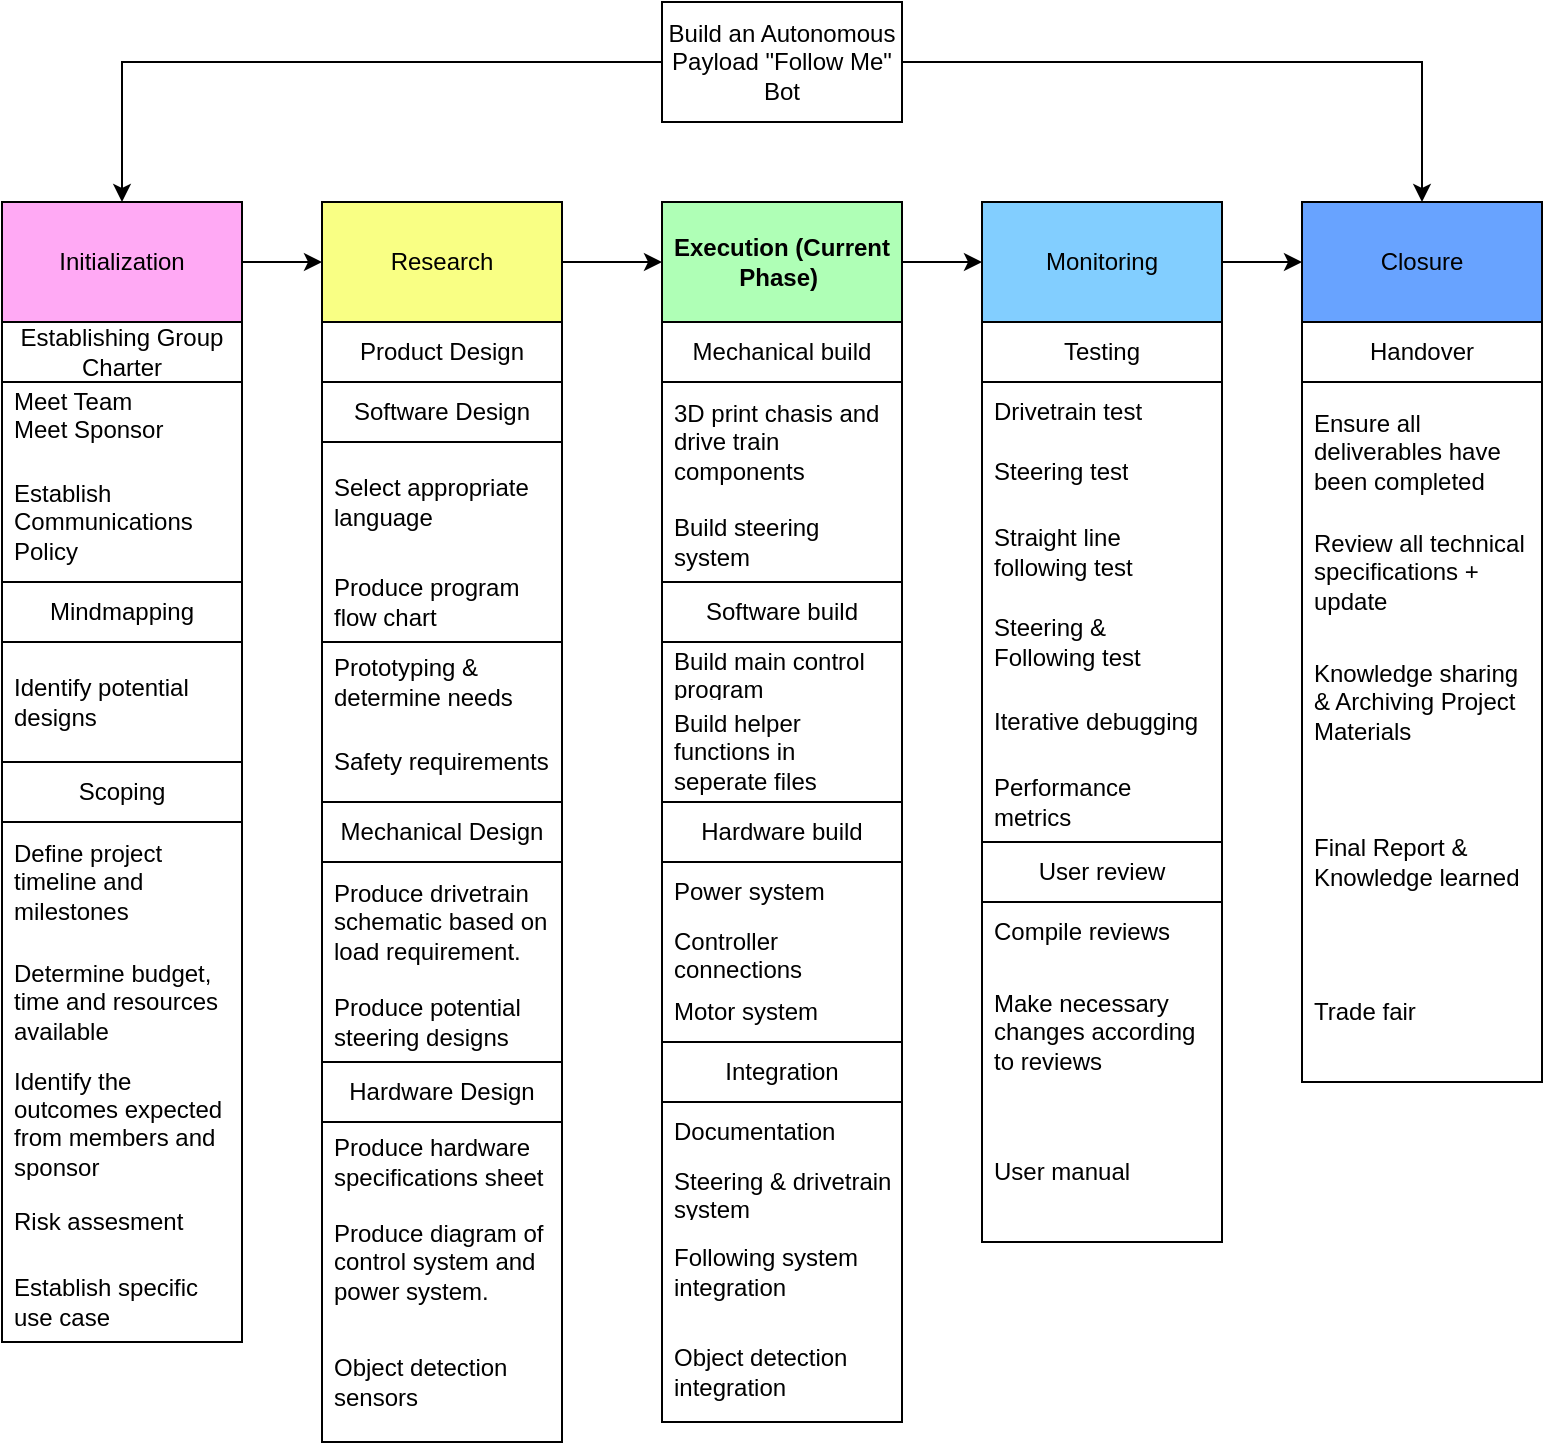 <mxfile version="27.1.1">
  <diagram name="Page-1" id="sMqCAqLALSPTstq_CGC4">
    <mxGraphModel dx="2643" dy="884" grid="1" gridSize="10" guides="1" tooltips="1" connect="1" arrows="1" fold="1" page="1" pageScale="1" pageWidth="850" pageHeight="1100" math="0" shadow="0">
      <root>
        <mxCell id="0" />
        <mxCell id="1" parent="0" />
        <mxCell id="hAxj5La1zIxjFtSovUvo-46" style="edgeStyle=orthogonalEdgeStyle;rounded=0;orthogonalLoop=1;jettySize=auto;html=1;entryX=0.5;entryY=0;entryDx=0;entryDy=0;" parent="1" source="hAxj5La1zIxjFtSovUvo-2" target="hAxj5La1zIxjFtSovUvo-3" edge="1">
          <mxGeometry relative="1" as="geometry" />
        </mxCell>
        <mxCell id="hAxj5La1zIxjFtSovUvo-47" style="edgeStyle=orthogonalEdgeStyle;rounded=0;orthogonalLoop=1;jettySize=auto;html=1;" parent="1" source="hAxj5La1zIxjFtSovUvo-2" target="hAxj5La1zIxjFtSovUvo-10" edge="1">
          <mxGeometry relative="1" as="geometry" />
        </mxCell>
        <mxCell id="hAxj5La1zIxjFtSovUvo-2" value="Build an Autonomous Payload &quot;Follow Me&quot; Bot" style="rounded=0;whiteSpace=wrap;html=1;" parent="1" vertex="1">
          <mxGeometry x="-480" y="30" width="120" height="60" as="geometry" />
        </mxCell>
        <mxCell id="hAxj5La1zIxjFtSovUvo-5" value="" style="edgeStyle=orthogonalEdgeStyle;rounded=0;orthogonalLoop=1;jettySize=auto;html=1;" parent="1" source="hAxj5La1zIxjFtSovUvo-3" target="hAxj5La1zIxjFtSovUvo-4" edge="1">
          <mxGeometry relative="1" as="geometry" />
        </mxCell>
        <mxCell id="hAxj5La1zIxjFtSovUvo-3" value="Initialization" style="rounded=0;whiteSpace=wrap;html=1;fillColor=#FFA9F4;" parent="1" vertex="1">
          <mxGeometry x="-810" y="130" width="120" height="60" as="geometry" />
        </mxCell>
        <mxCell id="hAxj5La1zIxjFtSovUvo-7" value="" style="edgeStyle=orthogonalEdgeStyle;rounded=0;orthogonalLoop=1;jettySize=auto;html=1;" parent="1" source="hAxj5La1zIxjFtSovUvo-4" target="hAxj5La1zIxjFtSovUvo-6" edge="1">
          <mxGeometry relative="1" as="geometry" />
        </mxCell>
        <mxCell id="hAxj5La1zIxjFtSovUvo-4" value="Research" style="rounded=0;whiteSpace=wrap;html=1;fillColor=#F9FF84;" parent="1" vertex="1">
          <mxGeometry x="-650" y="130" width="120" height="60" as="geometry" />
        </mxCell>
        <mxCell id="hAxj5La1zIxjFtSovUvo-9" value="" style="edgeStyle=orthogonalEdgeStyle;rounded=0;orthogonalLoop=1;jettySize=auto;html=1;" parent="1" source="hAxj5La1zIxjFtSovUvo-6" target="hAxj5La1zIxjFtSovUvo-8" edge="1">
          <mxGeometry relative="1" as="geometry" />
        </mxCell>
        <mxCell id="hAxj5La1zIxjFtSovUvo-6" value="&lt;b&gt;Execution (Current Phase)&amp;nbsp;&lt;/b&gt;" style="rounded=0;whiteSpace=wrap;html=1;fillColor=#AFFFB6;" parent="1" vertex="1">
          <mxGeometry x="-480" y="130" width="120" height="60" as="geometry" />
        </mxCell>
        <mxCell id="hAxj5La1zIxjFtSovUvo-11" value="" style="edgeStyle=orthogonalEdgeStyle;rounded=0;orthogonalLoop=1;jettySize=auto;html=1;" parent="1" source="hAxj5La1zIxjFtSovUvo-8" target="hAxj5La1zIxjFtSovUvo-10" edge="1">
          <mxGeometry relative="1" as="geometry" />
        </mxCell>
        <mxCell id="hAxj5La1zIxjFtSovUvo-8" value="Monitoring" style="rounded=0;whiteSpace=wrap;html=1;fillColor=#82CEFF;" parent="1" vertex="1">
          <mxGeometry x="-320" y="130" width="120" height="60" as="geometry" />
        </mxCell>
        <mxCell id="hAxj5La1zIxjFtSovUvo-10" value="Closure" style="rounded=0;whiteSpace=wrap;html=1;fillColor=#68A3FF;strokeColor=#000000;" parent="1" vertex="1">
          <mxGeometry x="-160" y="130" width="120" height="60" as="geometry" />
        </mxCell>
        <mxCell id="hAxj5La1zIxjFtSovUvo-16" value="Establishing Group Charter" style="swimlane;fontStyle=0;childLayout=stackLayout;horizontal=1;startSize=30;horizontalStack=0;resizeParent=1;resizeParentMax=0;resizeLast=0;collapsible=1;marginBottom=0;whiteSpace=wrap;html=1;" parent="1" vertex="1">
          <mxGeometry x="-810" y="190" width="120" height="130" as="geometry">
            <mxRectangle x="-790" y="310" width="60" height="30" as="alternateBounds" />
          </mxGeometry>
        </mxCell>
        <mxCell id="hAxj5La1zIxjFtSovUvo-17" value="Meet Team&lt;div&gt;Meet Sponsor&amp;nbsp;&lt;/div&gt;&lt;div&gt;&lt;br&gt;&lt;/div&gt;" style="text;strokeColor=none;fillColor=none;align=left;verticalAlign=middle;spacingLeft=4;spacingRight=4;overflow=hidden;points=[[0,0.5],[1,0.5]];portConstraint=eastwest;rotatable=0;whiteSpace=wrap;html=1;" parent="hAxj5La1zIxjFtSovUvo-16" vertex="1">
          <mxGeometry y="30" width="120" height="40" as="geometry" />
        </mxCell>
        <mxCell id="hAxj5La1zIxjFtSovUvo-49" value="&lt;div&gt;Establish Communications Policy&lt;/div&gt;" style="text;strokeColor=none;fillColor=none;align=left;verticalAlign=middle;spacingLeft=4;spacingRight=4;overflow=hidden;points=[[0,0.5],[1,0.5]];portConstraint=eastwest;rotatable=0;whiteSpace=wrap;html=1;" parent="hAxj5La1zIxjFtSovUvo-16" vertex="1">
          <mxGeometry y="70" width="120" height="60" as="geometry" />
        </mxCell>
        <mxCell id="hAxj5La1zIxjFtSovUvo-22" value="Product Design" style="swimlane;fontStyle=0;childLayout=stackLayout;horizontal=1;startSize=30;horizontalStack=0;resizeParent=1;resizeParentMax=0;resizeLast=0;collapsible=1;marginBottom=0;whiteSpace=wrap;html=1;" parent="1" vertex="1">
          <mxGeometry x="-650" y="190" width="120" height="560" as="geometry">
            <mxRectangle x="-590" y="310" width="120" height="30" as="alternateBounds" />
          </mxGeometry>
        </mxCell>
        <mxCell id="hAxj5La1zIxjFtSovUvo-71" value="Software Design" style="swimlane;fontStyle=0;childLayout=stackLayout;horizontal=1;startSize=30;horizontalStack=0;resizeParent=1;resizeParentMax=0;resizeLast=0;collapsible=1;marginBottom=0;whiteSpace=wrap;html=1;" parent="hAxj5La1zIxjFtSovUvo-22" vertex="1">
          <mxGeometry y="30" width="120" height="130" as="geometry">
            <mxRectangle x="-790" y="310" width="60" height="30" as="alternateBounds" />
          </mxGeometry>
        </mxCell>
        <mxCell id="hAxj5La1zIxjFtSovUvo-73" value="Select appropriate language&amp;nbsp;" style="text;strokeColor=none;fillColor=none;align=left;verticalAlign=middle;spacingLeft=4;spacingRight=4;overflow=hidden;points=[[0,0.5],[1,0.5]];portConstraint=eastwest;rotatable=0;whiteSpace=wrap;html=1;" parent="hAxj5La1zIxjFtSovUvo-71" vertex="1">
          <mxGeometry y="30" width="120" height="60" as="geometry" />
        </mxCell>
        <mxCell id="hAxj5La1zIxjFtSovUvo-72" value="Produce program flow chart" style="text;strokeColor=none;fillColor=none;align=left;verticalAlign=middle;spacingLeft=4;spacingRight=4;overflow=hidden;points=[[0,0.5],[1,0.5]];portConstraint=eastwest;rotatable=0;whiteSpace=wrap;html=1;" parent="hAxj5La1zIxjFtSovUvo-71" vertex="1">
          <mxGeometry y="90" width="120" height="40" as="geometry" />
        </mxCell>
        <mxCell id="4RKLR0kid2qJZf8hat2o-6" value="Prototyping &amp;amp; determine needs" style="text;strokeColor=none;fillColor=none;align=left;verticalAlign=middle;spacingLeft=4;spacingRight=4;overflow=hidden;points=[[0,0.5],[1,0.5]];portConstraint=eastwest;rotatable=0;whiteSpace=wrap;html=1;" parent="hAxj5La1zIxjFtSovUvo-22" vertex="1">
          <mxGeometry y="160" width="120" height="40" as="geometry" />
        </mxCell>
        <mxCell id="E_OrtaTvKkCYNUyAw0r2-15" value="Safety requirements" style="text;strokeColor=none;fillColor=none;align=left;verticalAlign=middle;spacingLeft=4;spacingRight=4;overflow=hidden;points=[[0,0.5],[1,0.5]];portConstraint=eastwest;rotatable=0;whiteSpace=wrap;html=1;" parent="hAxj5La1zIxjFtSovUvo-22" vertex="1">
          <mxGeometry y="200" width="120" height="40" as="geometry" />
        </mxCell>
        <mxCell id="hAxj5La1zIxjFtSovUvo-61" value="Mechanical Design" style="swimlane;fontStyle=0;childLayout=stackLayout;horizontal=1;startSize=30;horizontalStack=0;resizeParent=1;resizeParentMax=0;resizeLast=0;collapsible=1;marginBottom=0;whiteSpace=wrap;html=1;" parent="hAxj5La1zIxjFtSovUvo-22" vertex="1">
          <mxGeometry y="240" width="120" height="130" as="geometry">
            <mxRectangle x="-790" y="310" width="60" height="30" as="alternateBounds" />
          </mxGeometry>
        </mxCell>
        <mxCell id="hAxj5La1zIxjFtSovUvo-62" value="Produce drivetrain schematic based on load requirement." style="text;strokeColor=none;fillColor=none;align=left;verticalAlign=middle;spacingLeft=4;spacingRight=4;overflow=hidden;points=[[0,0.5],[1,0.5]];portConstraint=eastwest;rotatable=0;whiteSpace=wrap;html=1;" parent="hAxj5La1zIxjFtSovUvo-61" vertex="1">
          <mxGeometry y="30" width="120" height="60" as="geometry" />
        </mxCell>
        <mxCell id="hAxj5La1zIxjFtSovUvo-63" value="Produce potential steering designs&amp;nbsp;" style="text;strokeColor=none;fillColor=none;align=left;verticalAlign=middle;spacingLeft=4;spacingRight=4;overflow=hidden;points=[[0,0.5],[1,0.5]];portConstraint=eastwest;rotatable=0;whiteSpace=wrap;html=1;" parent="hAxj5La1zIxjFtSovUvo-61" vertex="1">
          <mxGeometry y="90" width="120" height="40" as="geometry" />
        </mxCell>
        <mxCell id="hAxj5La1zIxjFtSovUvo-68" value="Hardware Design" style="swimlane;fontStyle=0;childLayout=stackLayout;horizontal=1;startSize=30;horizontalStack=0;resizeParent=1;resizeParentMax=0;resizeLast=0;collapsible=1;marginBottom=0;whiteSpace=wrap;html=1;" parent="hAxj5La1zIxjFtSovUvo-22" vertex="1">
          <mxGeometry y="370" width="120" height="190" as="geometry">
            <mxRectangle x="-790" y="310" width="60" height="30" as="alternateBounds" />
          </mxGeometry>
        </mxCell>
        <mxCell id="hAxj5La1zIxjFtSovUvo-69" value="Produce hardware specifications sheet" style="text;strokeColor=none;fillColor=none;align=left;verticalAlign=middle;spacingLeft=4;spacingRight=4;overflow=hidden;points=[[0,0.5],[1,0.5]];portConstraint=eastwest;rotatable=0;whiteSpace=wrap;html=1;" parent="hAxj5La1zIxjFtSovUvo-68" vertex="1">
          <mxGeometry y="30" width="120" height="40" as="geometry" />
        </mxCell>
        <mxCell id="hAxj5La1zIxjFtSovUvo-70" value="Produce diagram of control system and power system.&amp;nbsp;" style="text;strokeColor=none;fillColor=none;align=left;verticalAlign=middle;spacingLeft=4;spacingRight=4;overflow=hidden;points=[[0,0.5],[1,0.5]];portConstraint=eastwest;rotatable=0;whiteSpace=wrap;html=1;" parent="hAxj5La1zIxjFtSovUvo-68" vertex="1">
          <mxGeometry y="70" width="120" height="60" as="geometry" />
        </mxCell>
        <mxCell id="E_OrtaTvKkCYNUyAw0r2-2" value="Object detection sensors" style="text;strokeColor=none;fillColor=none;align=left;verticalAlign=middle;spacingLeft=4;spacingRight=4;overflow=hidden;points=[[0,0.5],[1,0.5]];portConstraint=eastwest;rotatable=0;whiteSpace=wrap;html=1;" parent="hAxj5La1zIxjFtSovUvo-68" vertex="1">
          <mxGeometry y="130" width="120" height="60" as="geometry" />
        </mxCell>
        <mxCell id="hAxj5La1zIxjFtSovUvo-26" value="Hardware build" style="swimlane;fontStyle=0;childLayout=stackLayout;horizontal=1;startSize=30;horizontalStack=0;resizeParent=1;resizeParentMax=0;resizeLast=0;collapsible=1;marginBottom=0;whiteSpace=wrap;html=1;" parent="1" vertex="1">
          <mxGeometry x="-480" y="430" width="120" height="120" as="geometry">
            <mxRectangle x="-390" y="550" width="120" height="30" as="alternateBounds" />
          </mxGeometry>
        </mxCell>
        <mxCell id="hAxj5La1zIxjFtSovUvo-27" value="Power system" style="text;strokeColor=none;fillColor=none;align=left;verticalAlign=middle;spacingLeft=4;spacingRight=4;overflow=hidden;points=[[0,0.5],[1,0.5]];portConstraint=eastwest;rotatable=0;whiteSpace=wrap;html=1;" parent="hAxj5La1zIxjFtSovUvo-26" vertex="1">
          <mxGeometry y="30" width="120" height="30" as="geometry" />
        </mxCell>
        <mxCell id="hAxj5La1zIxjFtSovUvo-28" value="Controller connections" style="text;strokeColor=none;fillColor=none;align=left;verticalAlign=middle;spacingLeft=4;spacingRight=4;overflow=hidden;points=[[0,0.5],[1,0.5]];portConstraint=eastwest;rotatable=0;whiteSpace=wrap;html=1;" parent="hAxj5La1zIxjFtSovUvo-26" vertex="1">
          <mxGeometry y="60" width="120" height="30" as="geometry" />
        </mxCell>
        <mxCell id="hAxj5La1zIxjFtSovUvo-29" value="Motor system" style="text;strokeColor=none;fillColor=none;align=left;verticalAlign=middle;spacingLeft=4;spacingRight=4;overflow=hidden;points=[[0,0.5],[1,0.5]];portConstraint=eastwest;rotatable=0;whiteSpace=wrap;html=1;" parent="hAxj5La1zIxjFtSovUvo-26" vertex="1">
          <mxGeometry y="90" width="120" height="30" as="geometry" />
        </mxCell>
        <mxCell id="hAxj5La1zIxjFtSovUvo-38" value="Testing" style="swimlane;fontStyle=0;childLayout=stackLayout;horizontal=1;startSize=30;horizontalStack=0;resizeParent=1;resizeParentMax=0;resizeLast=0;collapsible=1;marginBottom=0;whiteSpace=wrap;html=1;" parent="1" vertex="1">
          <mxGeometry x="-320" y="190" width="120" height="460" as="geometry">
            <mxRectangle x="-190" y="310" width="80" height="30" as="alternateBounds" />
          </mxGeometry>
        </mxCell>
        <mxCell id="hAxj5La1zIxjFtSovUvo-39" value="Drivetrain test" style="text;strokeColor=none;fillColor=none;align=left;verticalAlign=middle;spacingLeft=4;spacingRight=4;overflow=hidden;points=[[0,0.5],[1,0.5]];portConstraint=eastwest;rotatable=0;whiteSpace=wrap;html=1;" parent="hAxj5La1zIxjFtSovUvo-38" vertex="1">
          <mxGeometry y="30" width="120" height="30" as="geometry" />
        </mxCell>
        <mxCell id="hAxj5La1zIxjFtSovUvo-40" value="Steering test" style="text;strokeColor=none;fillColor=none;align=left;verticalAlign=middle;spacingLeft=4;spacingRight=4;overflow=hidden;points=[[0,0.5],[1,0.5]];portConstraint=eastwest;rotatable=0;whiteSpace=wrap;html=1;" parent="hAxj5La1zIxjFtSovUvo-38" vertex="1">
          <mxGeometry y="60" width="120" height="30" as="geometry" />
        </mxCell>
        <mxCell id="hAxj5La1zIxjFtSovUvo-41" value="Straight line following test" style="text;strokeColor=none;fillColor=none;align=left;verticalAlign=middle;spacingLeft=4;spacingRight=4;overflow=hidden;points=[[0,0.5],[1,0.5]];portConstraint=eastwest;rotatable=0;whiteSpace=wrap;html=1;" parent="hAxj5La1zIxjFtSovUvo-38" vertex="1">
          <mxGeometry y="90" width="120" height="50" as="geometry" />
        </mxCell>
        <mxCell id="4RKLR0kid2qJZf8hat2o-1" value="Steering &amp;amp; Following test" style="text;strokeColor=none;fillColor=none;align=left;verticalAlign=middle;spacingLeft=4;spacingRight=4;overflow=hidden;points=[[0,0.5],[1,0.5]];portConstraint=eastwest;rotatable=0;whiteSpace=wrap;html=1;" parent="hAxj5La1zIxjFtSovUvo-38" vertex="1">
          <mxGeometry y="140" width="120" height="40" as="geometry" />
        </mxCell>
        <mxCell id="E_OrtaTvKkCYNUyAw0r2-17" value="Iterative debugging" style="text;strokeColor=none;fillColor=none;align=left;verticalAlign=middle;spacingLeft=4;spacingRight=4;overflow=hidden;points=[[0,0.5],[1,0.5]];portConstraint=eastwest;rotatable=0;whiteSpace=wrap;html=1;" parent="hAxj5La1zIxjFtSovUvo-38" vertex="1">
          <mxGeometry y="180" width="120" height="40" as="geometry" />
        </mxCell>
        <mxCell id="E_OrtaTvKkCYNUyAw0r2-18" value="Performance metrics" style="text;strokeColor=none;fillColor=none;align=left;verticalAlign=middle;spacingLeft=4;spacingRight=4;overflow=hidden;points=[[0,0.5],[1,0.5]];portConstraint=eastwest;rotatable=0;whiteSpace=wrap;html=1;" parent="hAxj5La1zIxjFtSovUvo-38" vertex="1">
          <mxGeometry y="220" width="120" height="40" as="geometry" />
        </mxCell>
        <mxCell id="E_OrtaTvKkCYNUyAw0r2-3" value="User review" style="swimlane;fontStyle=0;childLayout=stackLayout;horizontal=1;startSize=30;horizontalStack=0;resizeParent=1;resizeParentMax=0;resizeLast=0;collapsible=1;marginBottom=0;whiteSpace=wrap;html=1;" parent="hAxj5La1zIxjFtSovUvo-38" vertex="1">
          <mxGeometry y="260" width="120" height="200" as="geometry">
            <mxRectangle x="-190" y="310" width="80" height="30" as="alternateBounds" />
          </mxGeometry>
        </mxCell>
        <mxCell id="E_OrtaTvKkCYNUyAw0r2-4" value="Compile reviews&amp;nbsp;" style="text;strokeColor=none;fillColor=none;align=left;verticalAlign=middle;spacingLeft=4;spacingRight=4;overflow=hidden;points=[[0,0.5],[1,0.5]];portConstraint=eastwest;rotatable=0;whiteSpace=wrap;html=1;" parent="E_OrtaTvKkCYNUyAw0r2-3" vertex="1">
          <mxGeometry y="30" width="120" height="30" as="geometry" />
        </mxCell>
        <mxCell id="E_OrtaTvKkCYNUyAw0r2-5" value="Make necessary changes according to reviews" style="text;strokeColor=none;fillColor=none;align=left;verticalAlign=middle;spacingLeft=4;spacingRight=4;overflow=hidden;points=[[0,0.5],[1,0.5]];portConstraint=eastwest;rotatable=0;whiteSpace=wrap;html=1;" parent="E_OrtaTvKkCYNUyAw0r2-3" vertex="1">
          <mxGeometry y="60" width="120" height="70" as="geometry" />
        </mxCell>
        <mxCell id="E_OrtaTvKkCYNUyAw0r2-19" value="User manual&amp;nbsp;" style="text;strokeColor=none;fillColor=none;align=left;verticalAlign=middle;spacingLeft=4;spacingRight=4;overflow=hidden;points=[[0,0.5],[1,0.5]];portConstraint=eastwest;rotatable=0;whiteSpace=wrap;html=1;" parent="E_OrtaTvKkCYNUyAw0r2-3" vertex="1">
          <mxGeometry y="130" width="120" height="70" as="geometry" />
        </mxCell>
        <mxCell id="hAxj5La1zIxjFtSovUvo-42" value="Handover" style="swimlane;fontStyle=0;childLayout=stackLayout;horizontal=1;startSize=30;horizontalStack=0;resizeParent=1;resizeParentMax=0;resizeLast=0;collapsible=1;marginBottom=0;whiteSpace=wrap;html=1;" parent="1" vertex="1">
          <mxGeometry x="-160" y="190" width="120" height="380" as="geometry" />
        </mxCell>
        <mxCell id="hAxj5La1zIxjFtSovUvo-43" value="Ensure all deliverables have been completed" style="text;strokeColor=none;fillColor=none;align=left;verticalAlign=middle;spacingLeft=4;spacingRight=4;overflow=hidden;points=[[0,0.5],[1,0.5]];portConstraint=eastwest;rotatable=0;whiteSpace=wrap;html=1;" parent="hAxj5La1zIxjFtSovUvo-42" vertex="1">
          <mxGeometry y="30" width="120" height="70" as="geometry" />
        </mxCell>
        <mxCell id="hAxj5La1zIxjFtSovUvo-44" value="Review all technical specifications + update" style="text;strokeColor=none;fillColor=none;align=left;verticalAlign=middle;spacingLeft=4;spacingRight=4;overflow=hidden;points=[[0,0.5],[1,0.5]];portConstraint=eastwest;rotatable=0;whiteSpace=wrap;html=1;" parent="hAxj5La1zIxjFtSovUvo-42" vertex="1">
          <mxGeometry y="100" width="120" height="50" as="geometry" />
        </mxCell>
        <mxCell id="hAxj5La1zIxjFtSovUvo-45" value="Knowledge sharing &amp;amp; Archiving Project Materials" style="text;strokeColor=none;fillColor=none;align=left;verticalAlign=middle;spacingLeft=4;spacingRight=4;overflow=hidden;points=[[0,0.5],[1,0.5]];portConstraint=eastwest;rotatable=0;whiteSpace=wrap;html=1;" parent="hAxj5La1zIxjFtSovUvo-42" vertex="1">
          <mxGeometry y="150" width="120" height="80" as="geometry" />
        </mxCell>
        <mxCell id="qlhRVEAcs_n7xBa4r5u3-1" value="Final Report &amp;amp; Knowledge learned" style="text;strokeColor=none;fillColor=none;align=left;verticalAlign=middle;spacingLeft=4;spacingRight=4;overflow=hidden;points=[[0,0.5],[1,0.5]];portConstraint=eastwest;rotatable=0;whiteSpace=wrap;html=1;" vertex="1" parent="hAxj5La1zIxjFtSovUvo-42">
          <mxGeometry y="230" width="120" height="80" as="geometry" />
        </mxCell>
        <mxCell id="qlhRVEAcs_n7xBa4r5u3-2" value="Trade fair" style="text;strokeColor=none;fillColor=none;align=left;verticalAlign=middle;spacingLeft=4;spacingRight=4;overflow=hidden;points=[[0,0.5],[1,0.5]];portConstraint=eastwest;rotatable=0;whiteSpace=wrap;html=1;" vertex="1" parent="hAxj5La1zIxjFtSovUvo-42">
          <mxGeometry y="310" width="120" height="70" as="geometry" />
        </mxCell>
        <mxCell id="hAxj5La1zIxjFtSovUvo-57" value="Mindmapping" style="swimlane;fontStyle=0;childLayout=stackLayout;horizontal=1;startSize=30;horizontalStack=0;resizeParent=1;resizeParentMax=0;resizeLast=0;collapsible=1;marginBottom=0;whiteSpace=wrap;html=1;" parent="1" vertex="1">
          <mxGeometry x="-810" y="320" width="120" height="90" as="geometry">
            <mxRectangle x="-790" y="310" width="60" height="30" as="alternateBounds" />
          </mxGeometry>
        </mxCell>
        <mxCell id="hAxj5La1zIxjFtSovUvo-59" value="Identify potential designs&amp;nbsp;" style="text;strokeColor=none;fillColor=none;align=left;verticalAlign=middle;spacingLeft=4;spacingRight=4;overflow=hidden;points=[[0,0.5],[1,0.5]];portConstraint=eastwest;rotatable=0;whiteSpace=wrap;html=1;" parent="hAxj5La1zIxjFtSovUvo-57" vertex="1">
          <mxGeometry y="30" width="120" height="60" as="geometry" />
        </mxCell>
        <mxCell id="hAxj5La1zIxjFtSovUvo-65" value="Scoping" style="swimlane;fontStyle=0;childLayout=stackLayout;horizontal=1;startSize=30;horizontalStack=0;resizeParent=1;resizeParentMax=0;resizeLast=0;collapsible=1;marginBottom=0;whiteSpace=wrap;html=1;" parent="1" vertex="1">
          <mxGeometry x="-810" y="410" width="120" height="290" as="geometry">
            <mxRectangle x="-790" y="310" width="60" height="30" as="alternateBounds" />
          </mxGeometry>
        </mxCell>
        <mxCell id="hAxj5La1zIxjFtSovUvo-66" value="&lt;div&gt;Define project timeline and milestones&lt;/div&gt;" style="text;strokeColor=none;fillColor=none;align=left;verticalAlign=middle;spacingLeft=4;spacingRight=4;overflow=hidden;points=[[0,0.5],[1,0.5]];portConstraint=eastwest;rotatable=0;whiteSpace=wrap;html=1;" parent="hAxj5La1zIxjFtSovUvo-65" vertex="1">
          <mxGeometry y="30" width="120" height="60" as="geometry" />
        </mxCell>
        <mxCell id="E_OrtaTvKkCYNUyAw0r2-9" value="&lt;div&gt;Determine budget, time and resources available&lt;/div&gt;" style="text;strokeColor=none;fillColor=none;align=left;verticalAlign=middle;spacingLeft=4;spacingRight=4;overflow=hidden;points=[[0,0.5],[1,0.5]];portConstraint=eastwest;rotatable=0;whiteSpace=wrap;html=1;" parent="hAxj5La1zIxjFtSovUvo-65" vertex="1">
          <mxGeometry y="90" width="120" height="60" as="geometry" />
        </mxCell>
        <mxCell id="hAxj5La1zIxjFtSovUvo-67" value="Identify the outcomes expected from members and sponsor" style="text;strokeColor=none;fillColor=none;align=left;verticalAlign=middle;spacingLeft=4;spacingRight=4;overflow=hidden;points=[[0,0.5],[1,0.5]];portConstraint=eastwest;rotatable=0;whiteSpace=wrap;html=1;" parent="hAxj5La1zIxjFtSovUvo-65" vertex="1">
          <mxGeometry y="150" width="120" height="60" as="geometry" />
        </mxCell>
        <mxCell id="hAxj5La1zIxjFtSovUvo-77" value="&lt;span style=&quot;font-weight: normal;&quot;&gt;Risk assesment&lt;/span&gt;" style="text;strokeColor=none;fillColor=none;align=left;verticalAlign=middle;spacingLeft=4;spacingRight=4;overflow=hidden;points=[[0,0.5],[1,0.5]];portConstraint=eastwest;rotatable=0;whiteSpace=wrap;html=1;fontStyle=1" parent="hAxj5La1zIxjFtSovUvo-65" vertex="1">
          <mxGeometry y="210" width="120" height="40" as="geometry" />
        </mxCell>
        <mxCell id="E_OrtaTvKkCYNUyAw0r2-14" value="Establish specific use case" style="text;strokeColor=none;fillColor=none;align=left;verticalAlign=middle;spacingLeft=4;spacingRight=4;overflow=hidden;points=[[0,0.5],[1,0.5]];portConstraint=eastwest;rotatable=0;whiteSpace=wrap;html=1;" parent="hAxj5La1zIxjFtSovUvo-65" vertex="1">
          <mxGeometry y="250" width="120" height="40" as="geometry" />
        </mxCell>
        <mxCell id="hAxj5La1zIxjFtSovUvo-78" value="Software build" style="swimlane;fontStyle=0;childLayout=stackLayout;horizontal=1;startSize=30;horizontalStack=0;resizeParent=1;resizeParentMax=0;resizeLast=0;collapsible=1;marginBottom=0;whiteSpace=wrap;html=1;" parent="1" vertex="1">
          <mxGeometry x="-480" y="320" width="120" height="110" as="geometry">
            <mxRectangle x="-390" y="430" width="120" height="30" as="alternateBounds" />
          </mxGeometry>
        </mxCell>
        <mxCell id="hAxj5La1zIxjFtSovUvo-80" value="Build main control program" style="text;strokeColor=none;fillColor=none;align=left;verticalAlign=middle;spacingLeft=4;spacingRight=4;overflow=hidden;points=[[0,0.5],[1,0.5]];portConstraint=eastwest;rotatable=0;whiteSpace=wrap;html=1;" parent="hAxj5La1zIxjFtSovUvo-78" vertex="1">
          <mxGeometry y="30" width="120" height="30" as="geometry" />
        </mxCell>
        <mxCell id="hAxj5La1zIxjFtSovUvo-81" value="Build helper functions in seperate files" style="text;strokeColor=none;fillColor=none;align=left;verticalAlign=middle;spacingLeft=4;spacingRight=4;overflow=hidden;points=[[0,0.5],[1,0.5]];portConstraint=eastwest;rotatable=0;whiteSpace=wrap;html=1;" parent="hAxj5La1zIxjFtSovUvo-78" vertex="1">
          <mxGeometry y="60" width="120" height="50" as="geometry" />
        </mxCell>
        <mxCell id="hAxj5La1zIxjFtSovUvo-82" value="Mechanical build" style="swimlane;fontStyle=0;childLayout=stackLayout;horizontal=1;startSize=30;horizontalStack=0;resizeParent=1;resizeParentMax=0;resizeLast=0;collapsible=1;marginBottom=0;whiteSpace=wrap;html=1;" parent="1" vertex="1">
          <mxGeometry x="-480" y="190" width="120" height="130" as="geometry">
            <mxRectangle x="-390" y="310" width="130" height="30" as="alternateBounds" />
          </mxGeometry>
        </mxCell>
        <mxCell id="hAxj5La1zIxjFtSovUvo-83" value="3D print chasis and drive train components" style="text;strokeColor=none;fillColor=none;align=left;verticalAlign=middle;spacingLeft=4;spacingRight=4;overflow=hidden;points=[[0,0.5],[1,0.5]];portConstraint=eastwest;rotatable=0;whiteSpace=wrap;html=1;" parent="hAxj5La1zIxjFtSovUvo-82" vertex="1">
          <mxGeometry y="30" width="120" height="60" as="geometry" />
        </mxCell>
        <mxCell id="hAxj5La1zIxjFtSovUvo-84" value="Build steering system" style="text;strokeColor=none;fillColor=none;align=left;verticalAlign=middle;spacingLeft=4;spacingRight=4;overflow=hidden;points=[[0,0.5],[1,0.5]];portConstraint=eastwest;rotatable=0;whiteSpace=wrap;html=1;" parent="hAxj5La1zIxjFtSovUvo-82" vertex="1">
          <mxGeometry y="90" width="120" height="40" as="geometry" />
        </mxCell>
        <mxCell id="4RKLR0kid2qJZf8hat2o-7" value="Integration" style="swimlane;fontStyle=0;childLayout=stackLayout;horizontal=1;startSize=30;horizontalStack=0;resizeParent=1;resizeParentMax=0;resizeLast=0;collapsible=1;marginBottom=0;whiteSpace=wrap;html=1;" parent="1" vertex="1">
          <mxGeometry x="-480" y="550" width="120" height="190" as="geometry">
            <mxRectangle x="-390" y="310" width="130" height="30" as="alternateBounds" />
          </mxGeometry>
        </mxCell>
        <mxCell id="E_OrtaTvKkCYNUyAw0r2-16" value="Documentation" style="text;strokeColor=none;fillColor=none;align=left;verticalAlign=middle;spacingLeft=4;spacingRight=4;overflow=hidden;points=[[0,0.5],[1,0.5]];portConstraint=eastwest;rotatable=0;whiteSpace=wrap;html=1;" parent="4RKLR0kid2qJZf8hat2o-7" vertex="1">
          <mxGeometry y="30" width="120" height="30" as="geometry" />
        </mxCell>
        <mxCell id="4RKLR0kid2qJZf8hat2o-8" value="Steering &amp;amp; drivetrain system" style="text;strokeColor=none;fillColor=none;align=left;verticalAlign=middle;spacingLeft=4;spacingRight=4;overflow=hidden;points=[[0,0.5],[1,0.5]];portConstraint=eastwest;rotatable=0;whiteSpace=wrap;html=1;" parent="4RKLR0kid2qJZf8hat2o-7" vertex="1">
          <mxGeometry y="60" width="120" height="30" as="geometry" />
        </mxCell>
        <mxCell id="4RKLR0kid2qJZf8hat2o-10" value="Following system integration" style="text;strokeColor=none;fillColor=none;align=left;verticalAlign=middle;spacingLeft=4;spacingRight=4;overflow=hidden;points=[[0,0.5],[1,0.5]];portConstraint=eastwest;rotatable=0;whiteSpace=wrap;html=1;" parent="4RKLR0kid2qJZf8hat2o-7" vertex="1">
          <mxGeometry y="90" width="120" height="50" as="geometry" />
        </mxCell>
        <mxCell id="E_OrtaTvKkCYNUyAw0r2-1" value="Object detection integration" style="text;strokeColor=none;fillColor=none;align=left;verticalAlign=middle;spacingLeft=4;spacingRight=4;overflow=hidden;points=[[0,0.5],[1,0.5]];portConstraint=eastwest;rotatable=0;whiteSpace=wrap;html=1;" parent="4RKLR0kid2qJZf8hat2o-7" vertex="1">
          <mxGeometry y="140" width="120" height="50" as="geometry" />
        </mxCell>
      </root>
    </mxGraphModel>
  </diagram>
</mxfile>

